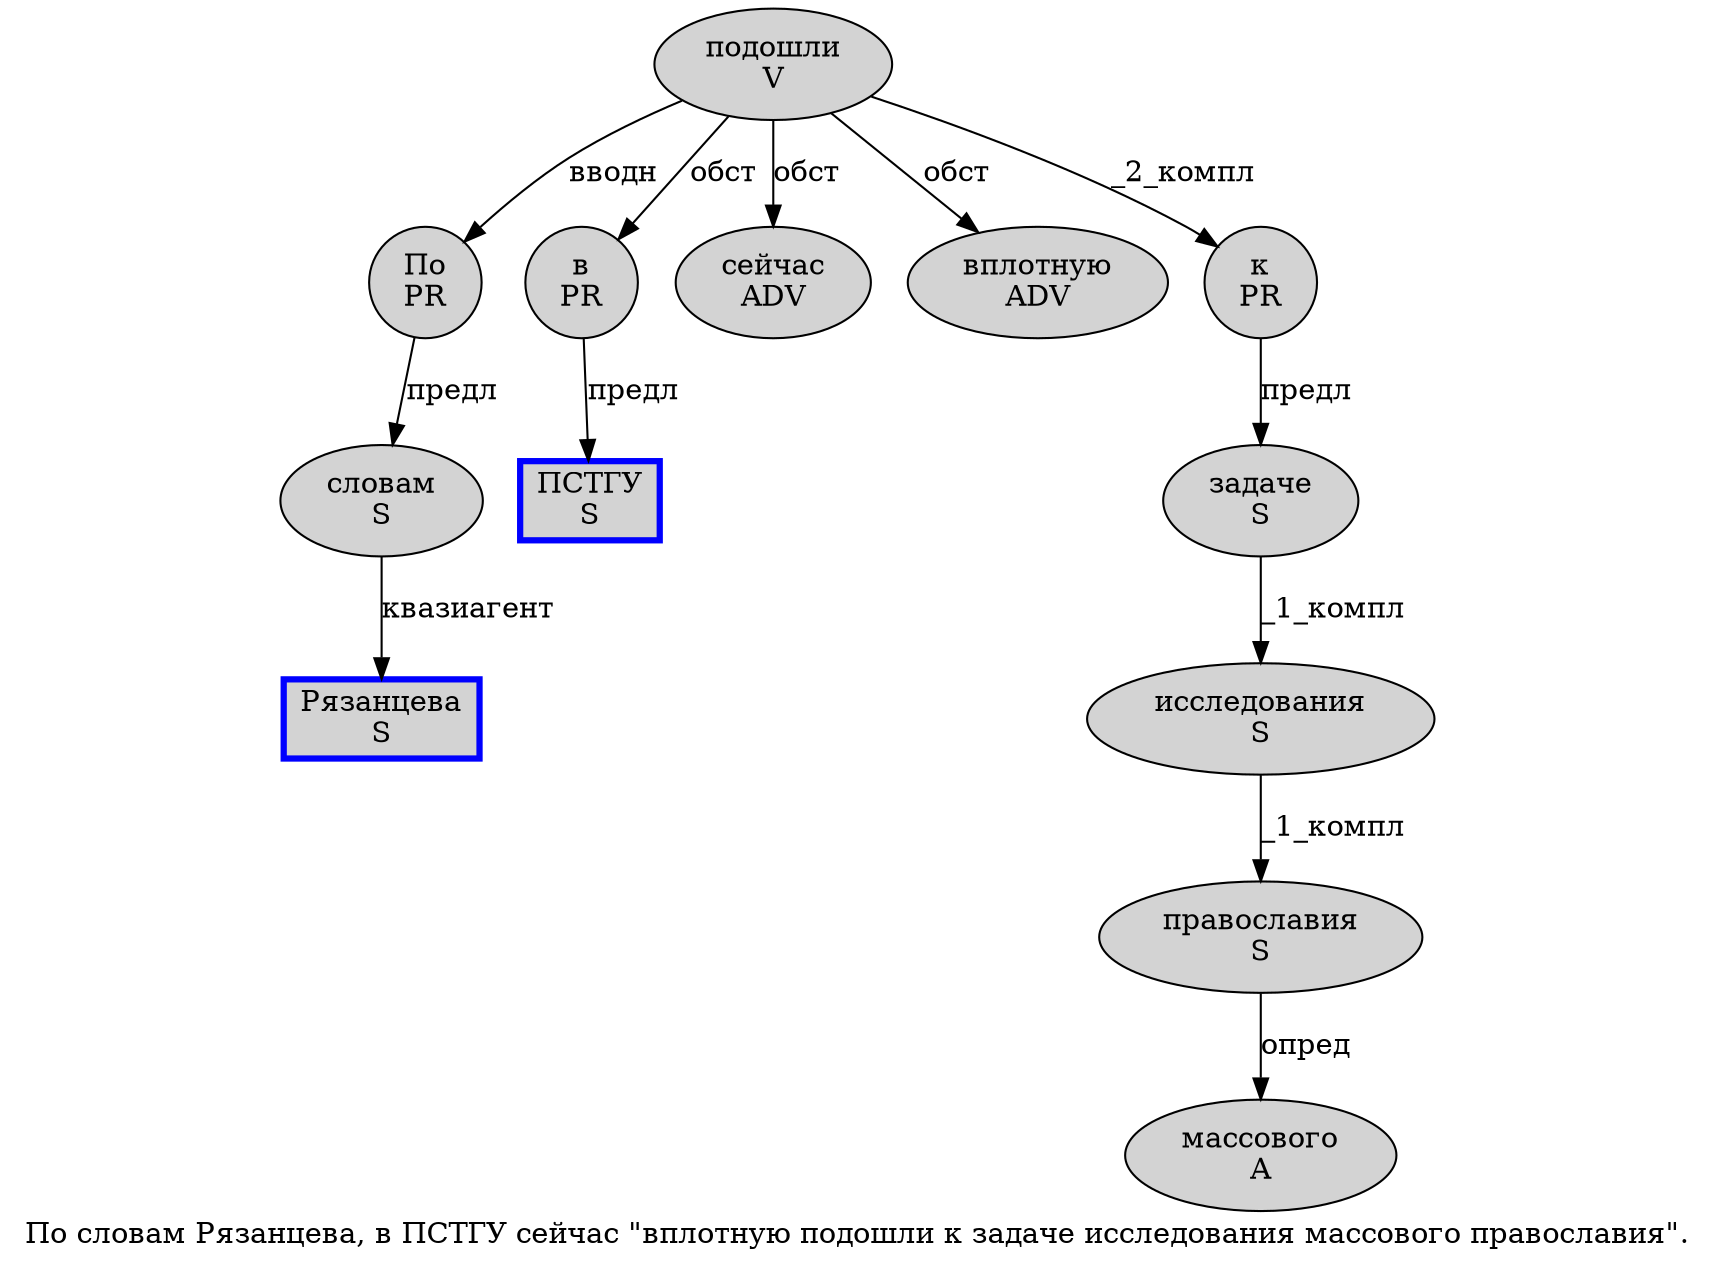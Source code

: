 digraph SENTENCE_165 {
	graph [label="По словам Рязанцева, в ПСТГУ сейчас \"вплотную подошли к задаче исследования массового православия\"."]
	node [style=filled]
		0 [label="По
PR" color="" fillcolor=lightgray penwidth=1 shape=ellipse]
		1 [label="словам
S" color="" fillcolor=lightgray penwidth=1 shape=ellipse]
		2 [label="Рязанцева
S" color=blue fillcolor=lightgray penwidth=3 shape=box]
		4 [label="в
PR" color="" fillcolor=lightgray penwidth=1 shape=ellipse]
		5 [label="ПСТГУ
S" color=blue fillcolor=lightgray penwidth=3 shape=box]
		6 [label="сейчас
ADV" color="" fillcolor=lightgray penwidth=1 shape=ellipse]
		8 [label="вплотную
ADV" color="" fillcolor=lightgray penwidth=1 shape=ellipse]
		9 [label="подошли
V" color="" fillcolor=lightgray penwidth=1 shape=ellipse]
		10 [label="к
PR" color="" fillcolor=lightgray penwidth=1 shape=ellipse]
		11 [label="задаче
S" color="" fillcolor=lightgray penwidth=1 shape=ellipse]
		12 [label="исследования
S" color="" fillcolor=lightgray penwidth=1 shape=ellipse]
		13 [label="массового
A" color="" fillcolor=lightgray penwidth=1 shape=ellipse]
		14 [label="православия
S" color="" fillcolor=lightgray penwidth=1 shape=ellipse]
			12 -> 14 [label="_1_компл"]
			9 -> 0 [label="вводн"]
			9 -> 4 [label="обст"]
			9 -> 6 [label="обст"]
			9 -> 8 [label="обст"]
			9 -> 10 [label="_2_компл"]
			0 -> 1 [label="предл"]
			11 -> 12 [label="_1_компл"]
			14 -> 13 [label="опред"]
			4 -> 5 [label="предл"]
			1 -> 2 [label="квазиагент"]
			10 -> 11 [label="предл"]
}